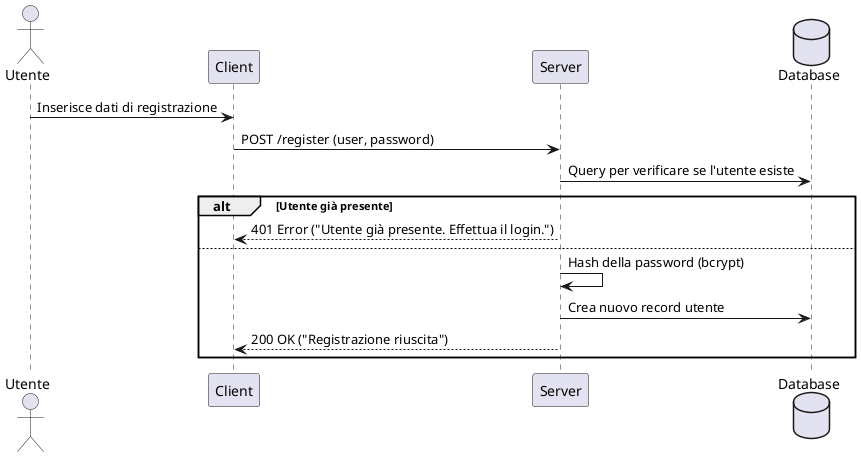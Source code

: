 @startuml Registration
actor "Utente" as U
participant "Client" as C
participant "Server" as S
database "Database" as DB

U -> C : Inserisce dati di registrazione
C -> S : POST /register (user, password)
S -> DB : Query per verificare se l'utente esiste
alt Utente già presente
    S --> C : 401 Error ("Utente già presente. Effettua il login.")
else
    S -> S : Hash della password (bcrypt)
    S -> DB : Crea nuovo record utente
    S --> C : 200 OK ("Registrazione riuscita")
end
@enduml